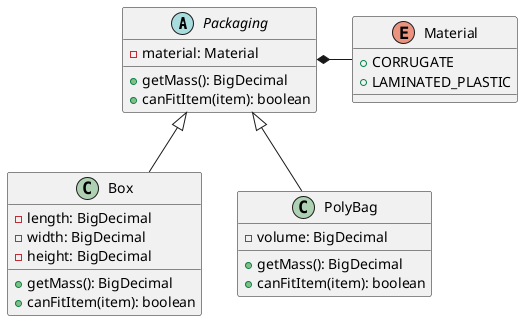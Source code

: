 @startuml
'https://plantuml.com/class-diagram

abstract class Packaging {
- material: Material
+ getMass(): BigDecimal
+ canFitItem(item): boolean
}

class Box {
- length: BigDecimal
- width: BigDecimal
- height: BigDecimal
+ getMass(): BigDecimal
+ canFitItem(item): boolean
}

class PolyBag {
- volume: BigDecimal
+ getMass(): BigDecimal
+ canFitItem(item): boolean
}

enum Material {
+ CORRUGATE
+ LAMINATED_PLASTIC
}

Packaging <|-- Box
Packaging <|-- PolyBag

Packaging *- Material

@enduml
